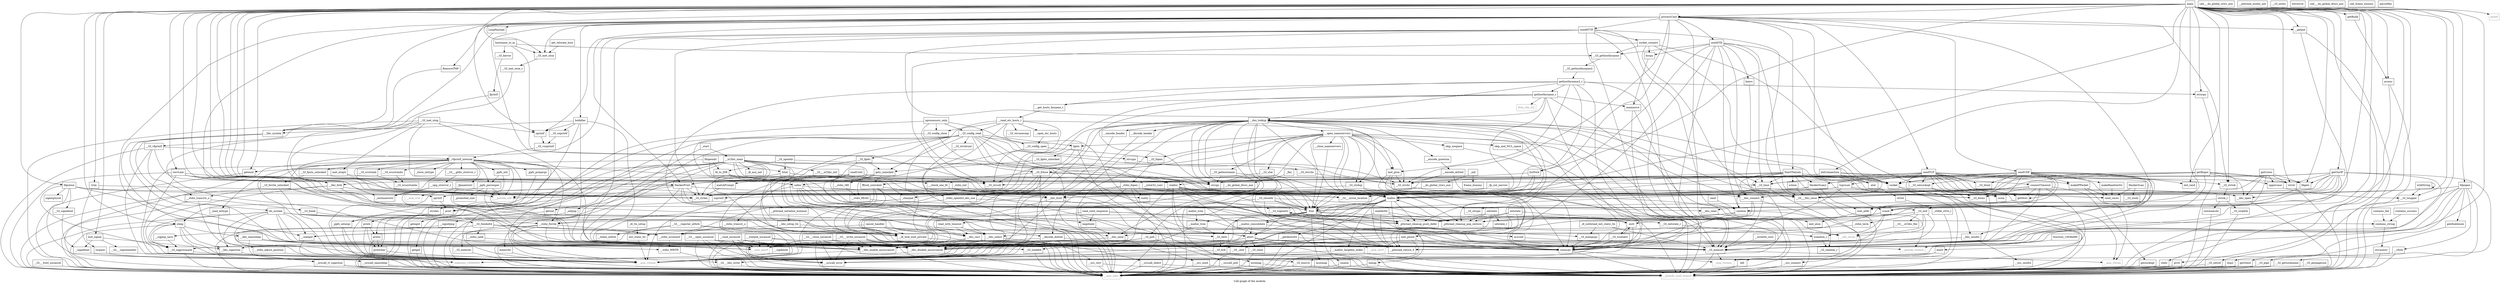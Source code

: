 digraph "Call graph of the module." {
  label="Call graph of the module.";
  node [shape=record];

  Node_matchPrompt [label="{matchPrompt}"];
  Node___GI_vsnprintf [label="{__GI_vsnprintf}"];
  Node_contains_success [label="{contains_success}"];
  Node_sendUDP [label="{sendUDP}"];
  Node___libc_select [label="{__libc_select}"];
  Node__stdio_term [label="{_stdio_term}"];
  Node___GI_setsid [label="{__GI_setsid}"];
  Node__charpad [label="{_charpad}"];
  Node_readUntil [label="{readUntil}"];
  Node_contains_fail [label="{contains_fail}"];
  Node_sprintf [label="{sprintf}"];
  Node_HackerScan2 [label="{HackerScan2}"];
  Node___stdio_wcommit [label="{__stdio_wcommit}"];
  Node_contains_string [label="{contains_string}"];
  Node_StartTheLelz [label="{StartTheLelz}"];
  Node___libc_fcntl [label="{__libc_fcntl}"];
  Node_sendTCP [label="{sendTCP}"];
  Node___GI_sigprocmask [label="{__GI_sigprocmask}"];
  Node___GI__exit [label="{__GI__exit}"];
  Node_HackerScan [label="{HackerScan}"];
  Node_csum [label="{csum}"];
  Node___GI_snprintf [label="{__GI_snprintf}"];
  Node_access [label="{access}"];
  Node_LoopPayload [label="{LoopPayload}"];
  Node_chdir [label="{chdir}"];
  Node_botkiller [label="{botkiller}"];
  Node_dup2 [label="{dup2}"];
  Node_RemoveTMP [label="{RemoveTMP}"];
  Node_processCmd [label="{processCmd}"];
  Node___GI_time [label="{__GI_time}"];
  Node_initConnection [label="{initConnection}"];
  Node_isspace [label="{isspace}"];
  Node__stdio_init [label="{_stdio_init}"];
  Node_getOurIP [label="{getOurIP}"];
  Node_tcpcsum [label="{tcpcsum}"];
  Node_makeIPPacket [label="{makeIPPacket}"];
  Node_getBuild [label="{getBuild}"];
  Node_getdtablesize [label="{getdtablesize}"];
  Node_geteuid [label="{geteuid}"];
  Node___GI_toupper [label="{__GI_toupper}"];
  Node___GI___errno_location [label="{__GI___errno_location}"];
  Node_main [label="{main}"];
  Node_getrlimit [label="{getrlimit}"];
  Node_sclose [label="{sclose}"];
  Node_socket_connect [label="{socket_connect}"];
  Node_kill [label="{kill}"];
  Node_printf [color="gray50", fontcolor="gray50", label="{printf}"];
  Node_ioctl [label="{ioctl}"];
  Node_get_telstate_host [label="{get_telstate_host}"];
  Node_read_until_response [label="{read_until_response}"];
  Node_read_with_timeout [label="{read_with_timeout}"];
  Node___GI_pipe [label="{__GI_pipe}"];
  Node_prctl [label="{prctl}"];
  Node_sendHTTP [label="{sendHTTP}"];
  Node___syscall_select [label="{__syscall_select}"];
  Node_sendSTD [label="{sendSTD}"];
  Node___GI_inet_ntop [label="{__GI_inet_ntop}"];
  Node___decode_dotted [label="{__decode_dotted}"];
  Node___dns_lookup [label="{__dns_lookup}"];
  Node_skip_nospace [label="{skip_nospace}"];
  Node_skip_and_NUL_space [label="{skip_and_NUL_space}"];
  Node___open_nameservers [label="{__open_nameservers}"];
  Node___close_nameservers [label="{__close_nameservers}"];
  Node___get_hosts_byname_r [label="{__get_hosts_byname_r}"];
  Node_gethostbyname_r [label="{gethostbyname_r}"];
  Node___sigjmp_save [label="{__sigjmp_save}"];
  Node___GI_gethostname [label="{__GI_gethostname}"];
  Node___syscall_poll [label="{__syscall_poll}"];
  Node___GI_poll [label="{__GI_poll}"];
  Node___GI_stat [label="{__GI_stat}"];
  Node_uname [label="{uname}"];
  Node___GI_lseek64 [label="{__GI_lseek64}"];
  Node___GI_strdup [label="{__GI_strdup}"];
  Node___encode_header [label="{__encode_header}"];
  Node___decode_header [label="{__decode_header}"];
  Node___encode_question [label="{__encode_question}"];
  Node___open_etc_hosts [label="{__open_etc_hosts}"];
  Node___read_etc_hosts_r [label="{__read_etc_hosts_r}"];
  Node___GI_strcasecmp [label="{__GI_strcasecmp}"];
  Node___encode_dotted [label="{__encode_dotted}"];
  Node___do_global_ctors_aux [label="{__do_global_ctors_aux}"];
  Node_call___do_global_ctors_aux [label="{call___do_global_ctors_aux}"];
  Node__fini [label="{_fini}"];
  Node_function_10046d80 [label="{function_10046d80}"];
  Node___asm_rlwinm [color="gray50", fontcolor="gray50", label="{__asm_rlwinm}"];
  Node___asm_rlwinm_ [color="gray50", fontcolor="gray50", label="{__asm_rlwinm_}"];
  Node___asm_rlwimi [color="gray50", fontcolor="gray50", label="{__asm_rlwimi}"];
  Node_llvm_ctlz_i32 [color="gray50", fontcolor="gray50", label="{llvm_ctlz_i32}"];
  Node___asm_mfcr [color="gray50", fontcolor="gray50", label="{__asm_mfcr}"];
  Node___asm_mtcrf [color="gray50", fontcolor="gray50", label="{__asm_mtcrf}"];
  Node___asm_cror [color="gray50", fontcolor="gray50", label="{__asm_cror}"];
  Node___asm_mcrf [color="gray50", fontcolor="gray50", label="{__asm_mcrf}"];
  Node_unknown_10000000 [color="gray50", fontcolor="gray50", label="{unknown_10000000}"];
  Node___libc_errno [color="gray50", fontcolor="gray50", label="{__libc_errno}"];
  Node_nprocessors_onln [label="{nprocessors_onln}"];
  Node_sysconf [label="{sysconf}"];
  Node___vfork [label="{__vfork}"];
  Node___libc_fork [label="{__libc_fork}"];
  Node___linkin_atfork [label="{__linkin_atfork}"];
  Node___GI___register_atfork [label="{__GI___register_atfork}"];
  Node___getpid [label="{__getpid}"];
  Node___GI_raise [label="{__GI_raise}"];
  Node_sleep [label="{sleep}"];
  Node___lll_lock_wait_private [label="{__lll_lock_wait_private}"];
  Node___GI___libc_close [label="{__GI___libc_close}"];
  Node___GI___close_nocancel [label="{__GI___close_nocancel}"];
  Node___libc_open [label="{__libc_open}"];
  Node___GI___open_nocancel [label="{__GI___open_nocancel}"];
  Node___GI___libc_write [label="{__GI___libc_write}"];
  Node___GI___write_nocancel [label="{__GI___write_nocancel}"];
  Node___libc_read [label="{__libc_read}"];
  Node___read_nocancel [label="{__read_nocancel}"];
  Node___waitpid [label="{__waitpid}"];
  Node___waitpid_nocancel [label="{__waitpid_nocancel}"];
  Node___libc_disable_asynccancel [label="{__libc_disable_asynccancel}"];
  Node___libc_enable_asynccancel [label="{__libc_enable_asynccancel}"];
  Node___pthread_return_0 [label="{__pthread_return_0}"];
  Node___pthread_mutex_init [label="{__pthread_mutex_init}"];
  Node__pthread_cleanup_push_defer [label="{_pthread_cleanup_push_defer}"];
  Node__pthread_cleanup_pop_restore [label="{_pthread_cleanup_pop_restore}"];
  Node___GI___uClibc_fini [label="{__GI___uClibc_fini}"];
  Node___check_one_fd [label="{__check_one_fd}"];
  Node___GI___uClibc_init [label="{__GI___uClibc_init}"];
  Node___uClibc_main [label="{__uClibc_main}"];
  Node_cancel_handler [label="{cancel_handler}"];
  Node_do_system [label="{do_system}"];
  Node___libc_system [label="{__libc_system}"];
  Node___syscall_error [label="{__syscall_error}"];
  Node__setjmp [label="{_setjmp}"];
  Node___GI_execve [label="{__GI_execve}"];
  Node_getegid [label="{getegid}"];
  Node_getgid [label="{getgid}"];
  Node___GI_getpagesize [label="{__GI_getpagesize}"];
  Node_getuid [label="{getuid}"];
  Node_mmap [label="{mmap}"];
  Node_munmap [label="{munmap}"];
  Node___syscall_nanosleep [label="{__syscall_nanosleep}"];
  Node___libc_nanosleep [label="{__libc_nanosleep}"];
  Node___GI_sbrk [label="{__GI_sbrk}"];
  Node___GI_closedir [label="{__GI_closedir}"];
  Node_fd_to_DIR [label="{fd_to_DIR}"];
  Node___GI_opendir [label="{__GI_opendir}"];
  Node_fdopendir [label="{fdopendir}"];
  Node_readdir64 [label="{readdir64}"];
  Node___GI_config_read [label="{__GI_config_read}"];
  Node___GI_config_close [label="{__GI_config_close}"];
  Node___GI_config_open [label="{__GI_config_open}"];
  Node___GI_wcrtomb [label="{__GI_wcrtomb}"];
  Node___GI_wcsrtombs [label="{__GI_wcsrtombs}"];
  Node___GI_wcsnrtombs [label="{__GI_wcsnrtombs}"];
  Node___GI_fclose [label="{__GI_fclose}"];
  Node___GI_fopen [label="{__GI_fopen}"];
  Node_fprintf [label="{fprintf}"];
  Node___stdio_WRITE [label="{__stdio_WRITE}"];
  Node__stdio_fopen [label="{_stdio_fopen}"];
  Node___stdio_fwrite [label="{__stdio_fwrite}"];
  Node___stdio_trans2w_o [label="{__stdio_trans2w_o}"];
  Node__load_inttype [label="{_load_inttype}"];
  Node__store_inttype [label="{_store_inttype}"];
  Node__uintmaxtostr [label="{_uintmaxtostr}"];
  Node__fpmaxtostr [label="{_fpmaxtostr}"];
  Node___GI_fgetc [label="{__GI_fgetc}"];
  Node_fgets [label="{fgets}"];
  Node__stdio_openlist_dec_use [label="{_stdio_openlist_dec_use}"];
  Node_fflush_unlocked [label="{fflush_unlocked}"];
  Node_getc_unlocked [label="{getc_unlocked}"];
  Node___GI_fgets_unlocked [label="{__GI_fgets_unlocked}"];
  Node_memmove [label="{memmove}"];
  Node___GI_memchr [label="{__GI_memchr}"];
  Node___GI_mempcpy [label="{__GI_mempcpy}"];
  Node_memrchr [label="{memrchr}"];
  Node___GI_strchrnul [label="{__GI_strchrnul}"];
  Node_strcspn [label="{strcspn}"];
  Node___GI_strrchr [label="{__GI_strrchr}"];
  Node___GI_strspn [label="{__GI_strspn}"];
  Node_strtok_r [label="{strtok_r}"];
  Node___GI_strpbrk [label="{__GI_strpbrk}"];
  Node_inet_aton [label="{inet_aton}"];
  Node_gethostbyname2_r [label="{gethostbyname2_r}"];
  Node___libc_sigaction [label="{__libc_sigaction}"];
  Node_calloc [label="{calloc}"];
  Node_realloc [label="{realloc}"];
  Node___pthread_initialize_minimal [label="{__pthread_initialize_minimal}"];
  Node__dl_aux_init [label="{_dl_aux_init}"];
  Node__dl_nothread_init_static_tls [label="{_dl_nothread_init_static_tls}"];
  Node___sigsetjmp [label="{__sigsetjmp}"];
  Node___GI_brk [label="{__GI_brk}"];
  Node___syscall_rt_sigaction [label="{__syscall_rt_sigaction}"];
  Node_fstat [label="{fstat}"];
  Node_mremap [label="{mremap}"];
  Node___xstat64_conv [label="{__xstat64_conv}"];
  Node___xstat32_conv [label="{__xstat32_conv}"];
  Node___getdents64 [label="{__getdents64}"];
  Node___GI_fseek [label="{__GI_fseek}"];
  Node___GI_fseeko64 [label="{__GI_fseeko64}"];
  Node___stdio_READ [label="{__stdio_READ}"];
  Node___stdio_adjust_position [label="{__stdio_adjust_position}"];
  Node___stdio_rfill [label="{__stdio_rfill}"];
  Node___stdio_trans2r_o [label="{__stdio_trans2r_o}"];
  Node___stdio_seek [label="{__stdio_seek}"];
  Node_rawmemchr [label="{rawmemchr}"];
  Node_inet_pton4 [label="{inet_pton4}"];
  Node_inet_pton [label="{inet_pton}"];
  Node_inet_ntop4 [label="{inet_ntop4}"];
  Node___GI_gethostbyname2 [label="{__GI_gethostbyname2}"];
  Node___sys_connect [label="{__sys_connect}"];
  Node__fp_out_narrow [label="{_fp_out_narrow}"];
  Node__vfprintf_internal [label="{_vfprintf_internal}"];
  Node__ppfs_init [label="{_ppfs_init}"];
  Node__ppfs_prepargs [label="{_ppfs_prepargs}"];
  Node__ppfs_setargs [label="{_ppfs_setargs}"];
  Node__promoted_size [label="{_promoted_size}"];
  Node__ppfs_parsespec [label="{_ppfs_parsespec}"];
  Node___GI_fputs_unlocked [label="{__GI_fputs_unlocked}"];
  Node___GI_fwrite_unlocked [label="{__GI_fwrite_unlocked}"];
  Node_memcpy [label="{memcpy}"];
  Node___GI_memset [label="{__GI_memset}"];
  Node___GI_strchr [label="{__GI_strchr}"];
  Node___GI_strcoll [label="{__GI_strcoll}"];
  Node_strcpy [label="{strcpy}"];
  Node___GI_strlen [label="{__GI_strlen}"];
  Node_strncpy [label="{strncpy}"];
  Node_strnlen [label="{strnlen}"];
  Node_strstr [label="{strstr}"];
  Node___GI___glibc_strerror_r [label="{__GI___glibc_strerror_r}"];
  Node___xpg_strerror_r [label="{__xpg_strerror_r}"];
  Node_bcopy [label="{bcopy}"];
  Node_bzero [label="{bzero}"];
  Node_strcasestr [label="{strcasestr}"];
  Node___GI_strtok [label="{__GI_strtok}"];
  Node_isatty [label="{isatty}"];
  Node___GI_tcgetattr [label="{__GI_tcgetattr}"];
  Node___GI_tcsetattr [label="{__GI_tcsetattr}"];
  Node___GI_ntohl [label="{__GI_ntohl}"];
  Node___GI_ntohs [label="{__GI_ntohs}"];
  Node___GI_htonl [label="{__GI_htonl}"];
  Node___GI_htons [label="{__GI_htons}"];
  Node_hstrerror [label="{hstrerror}"];
  Node___GI_herror [label="{__GI_herror}"];
  Node___GI_inet_ntoa_r [label="{__GI_inet_ntoa_r}"];
  Node___GI_inet_ntoa [label="{__GI_inet_ntoa}"];
  Node_inet_addr [label="{inet_addr}"];
  Node___GI_gethostbyname [label="{__GI_gethostbyname}"];
  Node__dl_tls_setup [label="{_dl_tls_setup}"];
  Node___libc_setup_tls [label="{__libc_setup_tls}"];
  Node___libc_connect [label="{__libc_connect}"];
  Node___GI_getsockname [label="{__GI_getsockname}"];
  Node_getsockopt [label="{getsockopt}"];
  Node___sys_recv [label="{__sys_recv}"];
  Node___libc_recv [label="{__libc_recv}"];
  Node___sys_send [label="{__sys_send}"];
  Node___libc_send [label="{__libc_send}"];
  Node___sys_sendto [label="{__sys_sendto}"];
  Node_init_static_tls [label="{init_static_tls}"];
  Node___libc_sendto [label="{__libc_sendto}"];
  Node___GI_setsockopt [label="{__GI_setsockopt}"];
  Node_socket [label="{socket}"];
  Node___GI_sigaddset [label="{__GI_sigaddset}"];
  Node_sigemptyset [label="{sigemptyset}"];
  Node_bsd_signal [label="{bsd_signal}"];
  Node___GI___sigismember [label="{__GI___sigismember}"];
  Node___sigaddset [label="{__sigaddset}"];
  Node___sigdelset [label="{__sigdelset}"];
  Node___malloc_largebin_index [label="{__malloc_largebin_index}"];
  Node_malloc [label="{malloc}"];
  Node___malloc_trim [label="{__malloc_trim}"];
  Node___malloc_consolidate [label="{__malloc_consolidate}"];
  Node_free [label="{free}"];
  Node_malloc_trim [label="{malloc_trim}"];
  Node_abort [label="{abort}"];
  Node_rand [label="{rand}"];
  Node_random [label="{random}"];
  Node_setstate [label="{setstate}"];
  Node_initstate [label="{initstate}"];
  Node_srand [label="{srand}"];
  Node___GI_random_r [label="{__GI_random_r}"];
  Node_srandom_r [label="{srandom_r}"];
  Node___GI_initstate_r [label="{__GI_initstate_r}"];
  Node_setstate_r [label="{setstate_r}"];
  Node_atol [label="{atol}"];
  Node_strtol [label="{strtol}"];
  Node__stdlib_strto_l [label="{_stdlib_strto_l}"];
  Node___GI_exit [label="{__GI_exit}"];
  Node_execl [label="{execl}"];
  Node___GI___fcntl_nocancel [label="{__GI___fcntl_nocancel}"];
  Node___GI_vfprintf [label="{__GI_vfprintf}"];
  Node___pseudo_call [color="gray50", fontcolor="gray50", label="{__pseudo_call}"];
  Node___pseudo_branch [color="gray50", fontcolor="gray50", label="{__pseudo_branch}"];
  Node___pseudo_cond_branch [color="gray50", fontcolor="gray50", label="{__pseudo_cond_branch}"];
  Node__init [label="{_init}"];
  Node___do_global_dtors_aux [label="{__do_global_dtors_aux}"];
  Node_call___do_global_dtors_aux [label="{call___do_global_dtors_aux}"];
  Node_frame_dummy [label="{frame_dummy}"];
  Node_call_frame_dummy [label="{call_frame_dummy}"];
  Node__start [label="{_start}"];
  Node_init_rand [label="{init_rand}"];
  Node_rand_cmwc [label="{rand_cmwc}"];
  Node_trim [label="{trim}"];
  Node_printchar [label="{printchar}"];
  Node_prints [label="{prints}"];
  Node_negotiate [label="{negotiate}"];
  Node_printi [label="{printi}"];
  Node_print [label="{print}"];
  Node_zprintf [label="{zprintf}"];
  Node_szprintf [label="{szprintf}"];
  Node_HackerPrint [label="{HackerPrint}"];
  Node_fdpopen [label="{fdpopen}"];
  Node_fdpclose [label="{fdpclose}"];
  Node_fdgets [label="{fdgets}"];
  Node_parseHex [label="{parseHex}"];
  Node_wildString [label="{wildString}"];
  Node_getHost [label="{getHost}"];
  Node_uppercase [label="{uppercase}"];
  Node_getBogos [label="{getBogos}"];
  Node_getCores [label="{getCores}"];
  Node_makeRandomStr [label="{makeRandomStr}"];
  Node_recvLine [label="{recvLine}"];
  Node_hostname_to_ip [label="{hostname_to_ip}"];
  Node_connectTimeout [label="{connectTimeout}"];
  Node_listFork [label="{listFork}"];
  Node_matchPrompt -> Node___GI_strlen;
  Node___GI_vsnprintf -> Node__vfprintf_internal;
  Node_contains_success -> Node_contains_string;
  Node_sendUDP -> Node_HackerScan2;
  Node_sendUDP -> Node_csum;
  Node_sendUDP -> Node___GI_time;
  Node_sendUDP -> Node_makeIPPacket;
  Node_sendUDP -> Node___GI_memset;
  Node_sendUDP -> Node___GI_htonl;
  Node_sendUDP -> Node___GI_htons;
  Node_sendUDP -> Node___libc_sendto;
  Node_sendUDP -> Node___GI_setsockopt;
  Node_sendUDP -> Node_socket;
  Node_sendUDP -> Node_malloc;
  Node_sendUDP -> Node_random;
  Node_sendUDP -> Node_srand;
  Node_sendUDP -> Node_init_rand;
  Node_sendUDP -> Node_rand_cmwc;
  Node_sendUDP -> Node_HackerPrint;
  Node_sendUDP -> Node_getHost;
  Node_sendUDP -> Node_makeRandomStr;
  Node___libc_select -> Node___syscall_select;
  Node___libc_select -> Node___libc_disable_asynccancel;
  Node___libc_select -> Node___libc_enable_asynccancel;
  Node__stdio_term -> Node___stdio_wcommit;
  Node___GI_setsid -> Node___asm_mfcr;
  Node___GI_setsid -> Node___pseudo_cond_branch;
  Node__charpad -> Node___stdio_fwrite;
  Node_readUntil -> Node_matchPrompt;
  Node_readUntil -> Node___libc_select;
  Node_readUntil -> Node_strstr;
  Node_readUntil -> Node___libc_recv;
  Node_readUntil -> Node_negotiate;
  Node_contains_fail -> Node_contains_string;
  Node_sprintf -> Node___GI_vsnprintf;
  Node_HackerScan2 -> Node_inet_addr;
  Node_HackerScan2 -> Node_random;
  Node_HackerScan2 -> Node_szprintf;
  Node___stdio_wcommit -> Node___stdio_WRITE;
  Node_contains_string -> Node_strcasestr;
  Node_StartTheLelz -> Node_HackerScan2;
  Node_StartTheLelz -> Node___libc_fcntl;
  Node_StartTheLelz -> Node___GI_time;
  Node_StartTheLelz -> Node___GI___errno_location;
  Node_StartTheLelz -> Node_sclose;
  Node_StartTheLelz -> Node___GI_memset;
  Node_StartTheLelz -> Node___GI_htons;
  Node_StartTheLelz -> Node___libc_connect;
  Node_StartTheLelz -> Node_socket;
  Node_StartTheLelz -> Node_malloc;
  Node_StartTheLelz -> Node_srand;
  Node_StartTheLelz -> Node___pseudo_branch;
  Node_StartTheLelz -> Node_rand_cmwc;
  Node___libc_fcntl -> Node___asm_mfcr;
  Node___libc_fcntl -> Node___libc_disable_asynccancel;
  Node___libc_fcntl -> Node___libc_enable_asynccancel;
  Node_sendTCP -> Node_HackerScan2;
  Node_sendTCP -> Node_csum;
  Node_sendTCP -> Node___GI_time;
  Node_sendTCP -> Node_tcpcsum;
  Node_sendTCP -> Node_makeIPPacket;
  Node_sendTCP -> Node___asm_rlwimi;
  Node_sendTCP -> Node___GI_memset;
  Node_sendTCP -> Node___GI_strcoll;
  Node_sendTCP -> Node___GI_strtok;
  Node_sendTCP -> Node___GI_htonl;
  Node_sendTCP -> Node___GI_htons;
  Node_sendTCP -> Node___libc_sendto;
  Node_sendTCP -> Node___GI_setsockopt;
  Node_sendTCP -> Node_socket;
  Node_sendTCP -> Node_rand_cmwc;
  Node_sendTCP -> Node_HackerPrint;
  Node_sendTCP -> Node_getHost;
  Node___GI_sigprocmask -> Node___asm_rlwinm;
  Node___GI_sigprocmask -> Node___asm_mfcr;
  Node___GI__exit -> Node___asm_mfcr;
  Node_HackerScan -> Node___GI_ntohl;
  Node_HackerScan -> Node_rand_cmwc;
  Node___GI_snprintf -> Node___GI_vsnprintf;
  Node_access -> Node___asm_mfcr;
  Node_access -> Node___pseudo_cond_branch;
  Node_LoopPayload -> Node___libc_system;
  Node_chdir -> Node___asm_mfcr;
  Node_chdir -> Node___pseudo_cond_branch;
  Node_botkiller -> Node_sprintf;
  Node_botkiller -> Node___GI_snprintf;
  Node_botkiller -> Node_sleep;
  Node_botkiller -> Node___libc_system;
  Node_botkiller -> Node_memcpy;
  Node_botkiller -> Node___GI_memset;
  Node_dup2 -> Node___asm_mfcr;
  Node_dup2 -> Node___pseudo_cond_branch;
  Node_RemoveTMP -> Node___libc_system;
  Node_processCmd -> Node_sendUDP;
  Node_processCmd -> Node_StartTheLelz;
  Node_processCmd -> Node_sendTCP;
  Node_processCmd -> Node___GI__exit;
  Node_processCmd -> Node_LoopPayload;
  Node_processCmd -> Node_botkiller;
  Node_processCmd -> Node_RemoveTMP;
  Node_processCmd -> Node_kill;
  Node_processCmd -> Node_sendHTTP;
  Node_processCmd -> Node_sendSTD;
  Node_processCmd -> Node___libc_fork;
  Node_processCmd -> Node___getpid;
  Node_processCmd -> Node___libc_system;
  Node_processCmd -> Node___GI_strchr;
  Node_processCmd -> Node___GI_strcoll;
  Node_processCmd -> Node___GI_strtok;
  Node_processCmd -> Node___GI_inet_ntoa;
  Node_processCmd -> Node_atol;
  Node_processCmd -> Node___GI_exit;
  Node_processCmd -> Node_HackerPrint;
  Node_processCmd -> Node_listFork;
  Node___GI_time -> Node___asm_mfcr;
  Node_initConnection -> Node___GI___libc_close;
  Node_initConnection -> Node___GI_memset;
  Node_initConnection -> Node___GI_strchr;
  Node_initConnection -> Node_strcpy;
  Node_initConnection -> Node_socket;
  Node_initConnection -> Node_atol;
  Node_initConnection -> Node_connectTimeout;
  Node_isspace -> Node___asm_rlwinm;
  Node__stdio_init -> Node_isatty;
  Node_getOurIP -> Node_ioctl;
  Node_getOurIP -> Node___GI___libc_close;
  Node_getOurIP -> Node___libc_open;
  Node_getOurIP -> Node___GI_memset;
  Node_getOurIP -> Node_strcpy;
  Node_getOurIP -> Node_strstr;
  Node_getOurIP -> Node___GI_htons;
  Node_getOurIP -> Node_inet_addr;
  Node_getOurIP -> Node___libc_connect;
  Node_getOurIP -> Node___GI_getsockname;
  Node_getOurIP -> Node_socket;
  Node_getOurIP -> Node_fdgets;
  Node_tcpcsum -> Node_csum;
  Node_tcpcsum -> Node_memcpy;
  Node_tcpcsum -> Node___GI_htons;
  Node_tcpcsum -> Node_malloc;
  Node_tcpcsum -> Node_free;
  Node_makeIPPacket -> Node___asm_rlwimi;
  Node_makeIPPacket -> Node_rand_cmwc;
  Node_getBuild -> Node_access;
  Node_getdtablesize -> Node_getrlimit;
  Node_geteuid -> Node___asm_mfcr;
  Node___GI_toupper -> Node___pseudo_cond_branch;
  Node_main -> Node___GI_setsid;
  Node_main -> Node_sprintf;
  Node_main -> Node_access;
  Node_main -> Node_chdir;
  Node_main -> Node_processCmd;
  Node_main -> Node___GI_time;
  Node_main -> Node_initConnection;
  Node_main -> Node_getOurIP;
  Node_main -> Node_getBuild;
  Node_main -> Node_geteuid;
  Node_main -> Node___GI_toupper;
  Node_main -> Node_printf;
  Node_main -> Node_prctl;
  Node_main -> Node___libc_fork;
  Node_main -> Node___getpid;
  Node_main -> Node_sleep;
  Node_main -> Node___waitpid;
  Node_main -> Node___GI_memset;
  Node_main -> Node___GI_strcoll;
  Node_main -> Node_strcpy;
  Node_main -> Node___GI_strlen;
  Node_main -> Node_strncpy;
  Node_main -> Node_strstr;
  Node_main -> Node___GI_strtok;
  Node_main -> Node___GI_inet_ntoa;
  Node_main -> Node_bsd_signal;
  Node_main -> Node_malloc;
  Node_main -> Node_free;
  Node_main -> Node_srand;
  Node_main -> Node___GI_exit;
  Node_main -> Node_init_rand;
  Node_main -> Node_trim;
  Node_main -> Node_szprintf;
  Node_main -> Node_HackerPrint;
  Node_main -> Node_fdpopen;
  Node_main -> Node_fdpclose;
  Node_main -> Node_fdgets;
  Node_main -> Node_recvLine;
  Node_main -> Node_listFork;
  Node_getrlimit -> Node___asm_mfcr;
  Node_getrlimit -> Node___pseudo_cond_branch;
  Node_sclose -> Node___GI___libc_close;
  Node_socket_connect -> Node_bcopy;
  Node_socket_connect -> Node___GI_htons;
  Node_socket_connect -> Node___GI_gethostbyname;
  Node_socket_connect -> Node___libc_connect;
  Node_socket_connect -> Node___GI_setsockopt;
  Node_socket_connect -> Node_socket;
  Node_kill -> Node___asm_mfcr;
  Node_kill -> Node___pseudo_cond_branch;
  Node_ioctl -> Node___asm_mfcr;
  Node_ioctl -> Node___GI_tcgetattr;
  Node_ioctl -> Node___GI_tcsetattr;
  Node_get_telstate_host -> Node___GI_inet_ntoa;
  Node_read_until_response -> Node_contains_string;
  Node_read_until_response -> Node_read_with_timeout;
  Node_read_until_response -> Node___GI_memset;
  Node_read_until_response -> Node_negotiate;
  Node_read_with_timeout -> Node___libc_select;
  Node_read_with_timeout -> Node___libc_recv;
  Node___GI_pipe -> Node___asm_mfcr;
  Node___GI_pipe -> Node___pseudo_cond_branch;
  Node_prctl -> Node___asm_mfcr;
  Node_prctl -> Node___pseudo_cond_branch;
  Node_sendHTTP -> Node_sprintf;
  Node_sendHTTP -> Node___GI__exit;
  Node_sendHTTP -> Node___GI_time;
  Node_sendHTTP -> Node_socket_connect;
  Node_sendHTTP -> Node___libc_fork;
  Node_sendHTTP -> Node___GI___libc_close;
  Node_sendHTTP -> Node___GI___libc_write;
  Node_sendHTTP -> Node_memcpy;
  Node_sendHTTP -> Node___GI_strlen;
  Node_sendHTTP -> Node_random;
  Node___syscall_select -> Node___asm_mfcr;
  Node___syscall_select -> Node___pseudo_cond_branch;
  Node_sendSTD -> Node___GI__exit;
  Node_sendSTD -> Node___GI_time;
  Node_sendSTD -> Node___GI___libc_close;
  Node_sendSTD -> Node_memcpy;
  Node_sendSTD -> Node_bcopy;
  Node_sendSTD -> Node_bzero;
  Node_sendSTD -> Node___GI_gethostbyname;
  Node_sendSTD -> Node___libc_connect;
  Node_sendSTD -> Node___libc_send;
  Node_sendSTD -> Node_socket;
  Node_sendSTD -> Node_random;
  Node___GI_inet_ntop -> Node_sprintf;
  Node___GI_inet_ntop -> Node___asm_mfcr;
  Node___GI_inet_ntop -> Node___asm_mtcrf;
  Node___GI_inet_ntop -> Node_inet_ntop4;
  Node___GI_inet_ntop -> Node___GI_memset;
  Node___GI_inet_ntop -> Node_strcpy;
  Node___GI_inet_ntop -> Node___GI_strlen;
  Node___decode_dotted -> Node___asm_rlwinm;
  Node___decode_dotted -> Node___asm_mfcr;
  Node___decode_dotted -> Node___asm_mtcrf;
  Node___decode_dotted -> Node_memcpy;
  Node___dns_lookup -> Node___decode_dotted;
  Node___dns_lookup -> Node___open_nameservers;
  Node___dns_lookup -> Node___GI_poll;
  Node___dns_lookup -> Node___GI_strdup;
  Node___dns_lookup -> Node___encode_header;
  Node___dns_lookup -> Node___decode_header;
  Node___dns_lookup -> Node___encode_question;
  Node___dns_lookup -> Node___asm_rlwinm;
  Node___dns_lookup -> Node___asm_mfcr;
  Node___dns_lookup -> Node___asm_mtcrf;
  Node___dns_lookup -> Node___GI___libc_close;
  Node___dns_lookup -> Node___pthread_return_0;
  Node___dns_lookup -> Node__pthread_cleanup_push_defer;
  Node___dns_lookup -> Node__pthread_cleanup_pop_restore;
  Node___dns_lookup -> Node_memcpy;
  Node___dns_lookup -> Node___GI_memset;
  Node___dns_lookup -> Node_strcpy;
  Node___dns_lookup -> Node___GI_strlen;
  Node___dns_lookup -> Node___libc_connect;
  Node___dns_lookup -> Node___libc_recv;
  Node___dns_lookup -> Node___libc_send;
  Node___dns_lookup -> Node_socket;
  Node___dns_lookup -> Node_malloc;
  Node___dns_lookup -> Node_free;
  Node_skip_nospace -> Node___pseudo_cond_branch;
  Node_skip_and_NUL_space -> Node___pseudo_cond_branch;
  Node___open_nameservers -> Node_skip_nospace;
  Node___open_nameservers -> Node_skip_and_NUL_space;
  Node___open_nameservers -> Node___close_nameservers;
  Node___open_nameservers -> Node___GI_gethostname;
  Node___open_nameservers -> Node___GI_stat;
  Node___open_nameservers -> Node___GI_strdup;
  Node___open_nameservers -> Node___libc_errno;
  Node___open_nameservers -> Node___GI_fclose;
  Node___open_nameservers -> Node___GI_fopen;
  Node___open_nameservers -> Node_fgets;
  Node___open_nameservers -> Node_realloc;
  Node___open_nameservers -> Node_inet_pton;
  Node___open_nameservers -> Node_memcpy;
  Node___open_nameservers -> Node___GI_memset;
  Node___open_nameservers -> Node___GI_strchr;
  Node___open_nameservers -> Node___GI_strcoll;
  Node___open_nameservers -> Node_malloc;
  Node___open_nameservers -> Node_free;
  Node___open_nameservers -> Node_atol;
  Node___close_nameservers -> Node_free;
  Node___get_hosts_byname_r -> Node___read_etc_hosts_r;
  Node_gethostbyname_r -> Node___dns_lookup;
  Node_gethostbyname_r -> Node___get_hosts_byname_r;
  Node_gethostbyname_r -> Node_llvm_ctlz_i32;
  Node_gethostbyname_r -> Node_memmove;
  Node_gethostbyname_r -> Node_inet_aton;
  Node_gethostbyname_r -> Node_memcpy;
  Node_gethostbyname_r -> Node_strcpy;
  Node_gethostbyname_r -> Node___GI_strlen;
  Node_gethostbyname_r -> Node_free;
  Node___sigjmp_save -> Node___GI_sigprocmask;
  Node___GI_gethostname -> Node_uname;
  Node___GI_gethostname -> Node_strcpy;
  Node___GI_gethostname -> Node___GI_strlen;
  Node___syscall_poll -> Node___asm_mfcr;
  Node___syscall_poll -> Node___pseudo_cond_branch;
  Node___GI_poll -> Node___syscall_poll;
  Node___GI_poll -> Node___libc_disable_asynccancel;
  Node___GI_poll -> Node___libc_enable_asynccancel;
  Node___GI_stat -> Node___asm_mfcr;
  Node___GI_stat -> Node___xstat32_conv;
  Node_uname -> Node___asm_mfcr;
  Node_uname -> Node___pseudo_cond_branch;
  Node___GI_lseek64 -> Node___asm_mfcr;
  Node___GI_strdup -> Node_memcpy;
  Node___GI_strdup -> Node___GI_strlen;
  Node___GI_strdup -> Node_malloc;
  Node___encode_header -> Node___asm_rlwinm;
  Node___decode_header -> Node___asm_rlwinm;
  Node___encode_question -> Node___encode_dotted;
  Node___open_etc_hosts -> Node___GI_config_open;
  Node___read_etc_hosts_r -> Node___open_etc_hosts;
  Node___read_etc_hosts_r -> Node___GI_strcasecmp;
  Node___read_etc_hosts_r -> Node___asm_mfcr;
  Node___read_etc_hosts_r -> Node___asm_mtcrf;
  Node___read_etc_hosts_r -> Node___asm_mcrf;
  Node___read_etc_hosts_r -> Node___GI_config_read;
  Node___read_etc_hosts_r -> Node___GI_config_close;
  Node___read_etc_hosts_r -> Node_inet_pton;
  Node___read_etc_hosts_r -> Node___GI_strcoll;
  Node___encode_dotted -> Node_memcpy;
  Node___encode_dotted -> Node___GI_strchr;
  Node___encode_dotted -> Node___GI_strlen;
  Node___do_global_ctors_aux -> Node___pseudo_call;
  Node__fini -> Node___do_global_dtors_aux;
  Node_function_10046d80 -> Node___pseudo_branch;
  Node_nprocessors_onln -> Node___asm_rlwinm;
  Node_nprocessors_onln -> Node___GI_config_read;
  Node_nprocessors_onln -> Node___GI_config_close;
  Node_nprocessors_onln -> Node___GI_config_open;
  Node_nprocessors_onln -> Node___GI_strcoll;
  Node_sysconf -> Node___pseudo_branch;
  Node___vfork -> Node___syscall_error;
  Node___vfork -> Node___pseudo_cond_branch;
  Node___libc_fork -> Node___asm_rlwinm;
  Node___libc_fork -> Node___asm_mfcr;
  Node___libc_fork -> Node___lll_lock_wait_private;
  Node___libc_fork -> Node___pseudo_call;
  Node___GI___register_atfork -> Node___asm_mfcr;
  Node___GI___register_atfork -> Node___asm_mtcrf;
  Node___GI___register_atfork -> Node___linkin_atfork;
  Node___GI___register_atfork -> Node___lll_lock_wait_private;
  Node___getpid -> Node___asm_mfcr;
  Node___getpid -> Node___pseudo_cond_branch;
  Node___GI_raise -> Node___asm_mfcr;
  Node_sleep -> Node___GI_sigprocmask;
  Node_sleep -> Node___asm_rlwinm;
  Node_sleep -> Node___asm_mfcr;
  Node_sleep -> Node_unknown_10000000;
  Node_sleep -> Node___libc_nanosleep;
  Node_sleep -> Node___libc_sigaction;
  Node___lll_lock_wait_private -> Node___asm_mfcr;
  Node___GI___libc_close -> Node___pseudo_cond_branch;
  Node___GI___close_nocancel -> Node___asm_mfcr;
  Node___GI___close_nocancel -> Node___asm_mtcrf;
  Node___GI___close_nocancel -> Node___libc_disable_asynccancel;
  Node___GI___close_nocancel -> Node___libc_enable_asynccancel;
  Node___GI___close_nocancel -> Node___syscall_error;
  Node___GI___close_nocancel -> Node___pseudo_cond_branch;
  Node___libc_open -> Node___pseudo_cond_branch;
  Node___GI___open_nocancel -> Node___asm_mfcr;
  Node___GI___open_nocancel -> Node___asm_mtcrf;
  Node___GI___open_nocancel -> Node___libc_disable_asynccancel;
  Node___GI___open_nocancel -> Node___libc_enable_asynccancel;
  Node___GI___open_nocancel -> Node___syscall_error;
  Node___GI___open_nocancel -> Node___pseudo_cond_branch;
  Node___GI___libc_write -> Node___pseudo_cond_branch;
  Node___GI___write_nocancel -> Node___asm_mfcr;
  Node___GI___write_nocancel -> Node___asm_mtcrf;
  Node___GI___write_nocancel -> Node___libc_disable_asynccancel;
  Node___GI___write_nocancel -> Node___libc_enable_asynccancel;
  Node___GI___write_nocancel -> Node___syscall_error;
  Node___GI___write_nocancel -> Node___pseudo_cond_branch;
  Node___libc_read -> Node___pseudo_cond_branch;
  Node___read_nocancel -> Node___asm_mfcr;
  Node___read_nocancel -> Node___asm_mtcrf;
  Node___read_nocancel -> Node___libc_disable_asynccancel;
  Node___read_nocancel -> Node___libc_enable_asynccancel;
  Node___read_nocancel -> Node___syscall_error;
  Node___read_nocancel -> Node___pseudo_cond_branch;
  Node___waitpid -> Node___pseudo_cond_branch;
  Node___waitpid_nocancel -> Node___asm_mfcr;
  Node___waitpid_nocancel -> Node___asm_mtcrf;
  Node___waitpid_nocancel -> Node___libc_disable_asynccancel;
  Node___waitpid_nocancel -> Node___libc_enable_asynccancel;
  Node___waitpid_nocancel -> Node___syscall_error;
  Node___waitpid_nocancel -> Node___pseudo_cond_branch;
  Node___libc_disable_asynccancel -> Node___asm_rlwinm;
  Node___libc_disable_asynccancel -> Node___asm_mfcr;
  Node___libc_enable_asynccancel -> Node_unknown_10000000;
  Node__pthread_cleanup_pop_restore -> Node___libc_errno;
  Node___GI___uClibc_fini -> Node___libc_errno;
  Node___check_one_fd -> Node___libc_fcntl;
  Node___check_one_fd -> Node___libc_open;
  Node___check_one_fd -> Node_abort;
  Node___GI___uClibc_init -> Node__stdio_init;
  Node___GI___uClibc_init -> Node___pthread_initialize_minimal;
  Node___uClibc_main -> Node_geteuid;
  Node___uClibc_main -> Node___GI___errno_location;
  Node___uClibc_main -> Node___asm_mfcr;
  Node___uClibc_main -> Node_unknown_10000000;
  Node___uClibc_main -> Node___check_one_fd;
  Node___uClibc_main -> Node___GI___uClibc_init;
  Node___uClibc_main -> Node__setjmp;
  Node___uClibc_main -> Node_getegid;
  Node___uClibc_main -> Node_getgid;
  Node___uClibc_main -> Node_getuid;
  Node___uClibc_main -> Node___GI_strrchr;
  Node___uClibc_main -> Node__dl_aux_init;
  Node___uClibc_main -> Node_memcpy;
  Node___uClibc_main -> Node___GI_memset;
  Node___uClibc_main -> Node___GI_exit;
  Node___uClibc_main -> Node___pseudo_call;
  Node_cancel_handler -> Node___asm_mfcr;
  Node_cancel_handler -> Node___lll_lock_wait_private;
  Node_cancel_handler -> Node___waitpid;
  Node_cancel_handler -> Node___libc_sigaction;
  Node_do_system -> Node___GI_sigprocmask;
  Node_do_system -> Node___GI__exit;
  Node_do_system -> Node___asm_mfcr;
  Node_do_system -> Node___lll_lock_wait_private;
  Node_do_system -> Node___waitpid;
  Node_do_system -> Node__pthread_cleanup_push_defer;
  Node_do_system -> Node__pthread_cleanup_pop_restore;
  Node_do_system -> Node___GI_execve;
  Node_do_system -> Node___libc_sigaction;
  Node_do_system -> Node___GI_memset;
  Node___libc_system -> Node___libc_disable_asynccancel;
  Node___libc_system -> Node___libc_enable_asynccancel;
  Node___libc_system -> Node_do_system;
  Node__setjmp -> Node___sigsetjmp;
  Node___GI_execve -> Node___asm_mfcr;
  Node___GI_execve -> Node___pseudo_cond_branch;
  Node_getegid -> Node___asm_mfcr;
  Node_getgid -> Node___asm_mfcr;
  Node___GI_getpagesize -> Node___pseudo_cond_branch;
  Node_getuid -> Node___asm_mfcr;
  Node_mmap -> Node___asm_mfcr;
  Node_mmap -> Node___pseudo_cond_branch;
  Node_munmap -> Node___asm_mfcr;
  Node_munmap -> Node___pseudo_cond_branch;
  Node___syscall_nanosleep -> Node___asm_mfcr;
  Node___syscall_nanosleep -> Node___pseudo_cond_branch;
  Node___libc_nanosleep -> Node___libc_disable_asynccancel;
  Node___libc_nanosleep -> Node___libc_enable_asynccancel;
  Node___libc_nanosleep -> Node___syscall_nanosleep;
  Node___GI_sbrk -> Node___GI_brk;
  Node___GI_closedir -> Node___asm_mfcr;
  Node___GI_closedir -> Node___pthread_return_0;
  Node___GI_closedir -> Node__pthread_cleanup_push_defer;
  Node___GI_closedir -> Node__pthread_cleanup_pop_restore;
  Node___GI_closedir -> Node_free;
  Node_fd_to_DIR -> Node_calloc;
  Node_fd_to_DIR -> Node_malloc;
  Node_fd_to_DIR -> Node_free;
  Node___GI_opendir -> Node___asm_mfcr;
  Node___GI_opendir -> Node_fd_to_DIR;
  Node___GI_opendir -> Node_fstat;
  Node_fdopendir -> Node___libc_fcntl;
  Node_fdopendir -> Node___asm_rlwinm;
  Node_fdopendir -> Node_fd_to_DIR;
  Node_fdopendir -> Node_fstat;
  Node_readdir64 -> Node___pthread_return_0;
  Node_readdir64 -> Node__pthread_cleanup_push_defer;
  Node_readdir64 -> Node__pthread_cleanup_pop_restore;
  Node_readdir64 -> Node___getdents64;
  Node___GI_config_read -> Node___asm_rlwinm;
  Node___GI_config_read -> Node___asm_mfcr;
  Node___GI_config_read -> Node___asm_mtcrf;
  Node___GI_config_read -> Node___GI_fgetc;
  Node___GI_config_read -> Node_fgets;
  Node___GI_config_read -> Node_getc_unlocked;
  Node___GI_config_read -> Node___GI_strchrnul;
  Node___GI_config_read -> Node_strcspn;
  Node___GI_config_read -> Node___GI_strspn;
  Node___GI_config_read -> Node_realloc;
  Node___GI_config_read -> Node___GI_memset;
  Node___GI_config_read -> Node___GI_strchr;
  Node___GI_config_read -> Node___GI_strlen;
  Node___GI_config_read -> Node_malloc;
  Node___GI_config_close -> Node___GI_fclose;
  Node___GI_config_close -> Node_free;
  Node___GI_config_open -> Node___GI_fopen;
  Node___GI_config_open -> Node_calloc;
  Node___GI_wcrtomb -> Node___GI_wcsnrtombs;
  Node___GI_wcsrtombs -> Node___GI_wcsnrtombs;
  Node___GI_fclose -> Node___asm_rlwinm;
  Node___GI_fclose -> Node___asm_mfcr;
  Node___GI_fclose -> Node___lll_lock_wait_private;
  Node___GI_fclose -> Node___GI___libc_close;
  Node___GI_fclose -> Node__stdio_openlist_dec_use;
  Node___GI_fclose -> Node_fflush_unlocked;
  Node___GI_fclose -> Node_free;
  Node___GI_fopen -> Node__stdio_fopen;
  Node_fprintf -> Node___GI_vfprintf;
  Node___stdio_WRITE -> Node___GI___libc_write;
  Node__stdio_fopen -> Node___libc_fcntl;
  Node__stdio_fopen -> Node___asm_rlwinm;
  Node__stdio_fopen -> Node___asm_mfcr;
  Node__stdio_fopen -> Node___lll_lock_wait_private;
  Node__stdio_fopen -> Node___libc_open;
  Node__stdio_fopen -> Node_isatty;
  Node__stdio_fopen -> Node_malloc;
  Node__stdio_fopen -> Node_free;
  Node___stdio_fwrite -> Node___stdio_wcommit;
  Node___stdio_fwrite -> Node___stdio_WRITE;
  Node___stdio_fwrite -> Node___GI_memchr;
  Node___stdio_fwrite -> Node_memrchr;
  Node___stdio_fwrite -> Node_memcpy;
  Node___stdio_trans2w_o -> Node___asm_rlwinm;
  Node___stdio_trans2w_o -> Node___asm_mfcr;
  Node___stdio_trans2w_o -> Node___GI_fseek;
  Node__load_inttype -> Node___asm_rlwinm;
  Node__fpmaxtostr -> Node___asm_cror;
  Node__fpmaxtostr -> Node___GI_memset;
  Node__fpmaxtostr -> Node___pseudo_call;
  Node___GI_fgetc -> Node___asm_mfcr;
  Node___GI_fgetc -> Node___lll_lock_wait_private;
  Node___GI_fgetc -> Node_getc_unlocked;
  Node_fgets -> Node___asm_mfcr;
  Node_fgets -> Node___lll_lock_wait_private;
  Node_fgets -> Node___GI_fgets_unlocked;
  Node__stdio_openlist_dec_use -> Node___asm_mfcr;
  Node__stdio_openlist_dec_use -> Node___lll_lock_wait_private;
  Node__stdio_openlist_dec_use -> Node_free;
  Node_fflush_unlocked -> Node___stdio_wcommit;
  Node_fflush_unlocked -> Node___asm_rlwinm;
  Node_fflush_unlocked -> Node___asm_mfcr;
  Node_fflush_unlocked -> Node___lll_lock_wait_private;
  Node_fflush_unlocked -> Node__stdio_openlist_dec_use;
  Node_getc_unlocked -> Node___asm_rlwinm;
  Node_getc_unlocked -> Node_fflush_unlocked;
  Node_getc_unlocked -> Node___stdio_READ;
  Node_getc_unlocked -> Node___stdio_rfill;
  Node_getc_unlocked -> Node___stdio_trans2r_o;
  Node___GI_fgets_unlocked -> Node_getc_unlocked;
  Node_memmove -> Node___asm_rlwinm_;
  Node_memmove -> Node_memcpy;
  Node___GI_memchr -> Node___pseudo_cond_branch;
  Node___GI_mempcpy -> Node_memcpy;
  Node_memrchr -> Node___pseudo_cond_branch;
  Node___GI_strchrnul -> Node___pseudo_cond_branch;
  Node_strcspn -> Node___GI_strchr;
  Node___GI_strrchr -> Node___GI_strchr;
  Node_strtok_r -> Node___GI_strspn;
  Node_strtok_r -> Node___GI_strpbrk;
  Node_strtok_r -> Node_rawmemchr;
  Node___GI_strpbrk -> Node___pseudo_cond_branch;
  Node_gethostbyname2_r -> Node___decode_dotted;
  Node_gethostbyname2_r -> Node___dns_lookup;
  Node_gethostbyname2_r -> Node___get_hosts_byname_r;
  Node_gethostbyname2_r -> Node_gethostbyname_r;
  Node_gethostbyname2_r -> Node_inet_pton;
  Node_gethostbyname2_r -> Node_memcpy;
  Node_gethostbyname2_r -> Node___GI_memset;
  Node_gethostbyname2_r -> Node_strncpy;
  Node_gethostbyname2_r -> Node_free;
  Node___libc_sigaction -> Node___syscall_rt_sigaction;
  Node_calloc -> Node___asm_rlwinm;
  Node_calloc -> Node___pthread_return_0;
  Node_calloc -> Node__pthread_cleanup_push_defer;
  Node_calloc -> Node__pthread_cleanup_pop_restore;
  Node_calloc -> Node___GI_memset;
  Node_calloc -> Node_malloc;
  Node_realloc -> Node___asm_rlwinm;
  Node_realloc -> Node___pthread_return_0;
  Node_realloc -> Node__pthread_cleanup_push_defer;
  Node_realloc -> Node__pthread_cleanup_pop_restore;
  Node_realloc -> Node_mremap;
  Node_realloc -> Node_memcpy;
  Node_realloc -> Node_malloc;
  Node_realloc -> Node_free;
  Node_realloc -> Node_abort;
  Node___pthread_initialize_minimal -> Node___libc_setup_tls;
  Node__dl_nothread_init_static_tls -> Node___GI_mempcpy;
  Node__dl_nothread_init_static_tls -> Node___GI_memset;
  Node___sigsetjmp -> Node___sigjmp_save;
  Node___sigsetjmp -> Node___asm_mfcr;
  Node___GI_brk -> Node___syscall_error;
  Node___GI_brk -> Node___pseudo_cond_branch;
  Node___syscall_rt_sigaction -> Node___asm_mfcr;
  Node___syscall_rt_sigaction -> Node___pseudo_cond_branch;
  Node_fstat -> Node___asm_mfcr;
  Node_fstat -> Node___xstat32_conv;
  Node_mremap -> Node___asm_mfcr;
  Node_mremap -> Node___pseudo_cond_branch;
  Node___xstat64_conv -> Node___GI_memset;
  Node___xstat32_conv -> Node___GI_memset;
  Node___getdents64 -> Node___GI_lseek64;
  Node___getdents64 -> Node___asm_rlwinm;
  Node___getdents64 -> Node___asm_mfcr;
  Node___getdents64 -> Node_memcpy;
  Node___GI_fseek -> Node___GI_fseeko64;
  Node___GI_fseeko64 -> Node___stdio_wcommit;
  Node___GI_fseeko64 -> Node___asm_mfcr;
  Node___GI_fseeko64 -> Node___lll_lock_wait_private;
  Node___GI_fseeko64 -> Node___stdio_adjust_position;
  Node___GI_fseeko64 -> Node___stdio_seek;
  Node___stdio_READ -> Node___libc_read;
  Node___stdio_adjust_position -> Node___pseudo_cond_branch;
  Node___stdio_rfill -> Node___stdio_READ;
  Node___stdio_trans2r_o -> Node___stdio_wcommit;
  Node___stdio_trans2r_o -> Node___asm_rlwinm;
  Node___stdio_seek -> Node___GI_lseek64;
  Node_rawmemchr -> Node___pseudo_cond_branch;
  Node_inet_pton4 -> Node___asm_mfcr;
  Node_inet_pton4 -> Node___asm_mtcrf;
  Node_inet_pton4 -> Node___asm_mcrf;
  Node_inet_pton4 -> Node_memcpy;
  Node_inet_pton -> Node_inet_pton4;
  Node_inet_pton -> Node_memcpy;
  Node_inet_pton -> Node___GI_memset;
  Node_inet_pton -> Node___GI_strchr;
  Node_inet_ntop4 -> Node_strcpy;
  Node_inet_ntop4 -> Node___GI_strlen;
  Node___GI_gethostbyname2 -> Node_gethostbyname2_r;
  Node___sys_connect -> Node___asm_mfcr;
  Node___sys_connect -> Node___pseudo_cond_branch;
  Node__fp_out_narrow -> Node__charpad;
  Node__fp_out_narrow -> Node___stdio_fwrite;
  Node__fp_out_narrow -> Node___GI_strlen;
  Node__vfprintf_internal -> Node__charpad;
  Node__vfprintf_internal -> Node___asm_rlwinm;
  Node__vfprintf_internal -> Node___asm_mfcr;
  Node__vfprintf_internal -> Node___GI_wcrtomb;
  Node__vfprintf_internal -> Node___GI_wcsrtombs;
  Node__vfprintf_internal -> Node___stdio_fwrite;
  Node__vfprintf_internal -> Node__load_inttype;
  Node__vfprintf_internal -> Node__store_inttype;
  Node__vfprintf_internal -> Node__uintmaxtostr;
  Node__vfprintf_internal -> Node__fpmaxtostr;
  Node__vfprintf_internal -> Node__ppfs_init;
  Node__vfprintf_internal -> Node__ppfs_prepargs;
  Node__vfprintf_internal -> Node__ppfs_setargs;
  Node__vfprintf_internal -> Node__ppfs_parsespec;
  Node__vfprintf_internal -> Node___GI_fputs_unlocked;
  Node__vfprintf_internal -> Node___GI_strlen;
  Node__vfprintf_internal -> Node_strnlen;
  Node__vfprintf_internal -> Node___GI___glibc_strerror_r;
  Node__vfprintf_internal -> Node___pseudo_call;
  Node__ppfs_init -> Node__ppfs_parsespec;
  Node__ppfs_init -> Node___GI_memset;
  Node__ppfs_prepargs -> Node__ppfs_setargs;
  Node__ppfs_setargs -> Node___asm_rlwinm;
  Node__ppfs_setargs -> Node___pseudo_cond_branch;
  Node__ppfs_parsespec -> Node___asm_rlwinm;
  Node__ppfs_parsespec -> Node__promoted_size;
  Node__ppfs_parsespec -> Node_memcpy;
  Node__ppfs_parsespec -> Node___pseudo_call;
  Node___GI_fputs_unlocked -> Node___GI_fwrite_unlocked;
  Node___GI_fputs_unlocked -> Node___GI_strlen;
  Node___GI_fwrite_unlocked -> Node___asm_rlwinm;
  Node___GI_fwrite_unlocked -> Node___stdio_fwrite;
  Node___GI_fwrite_unlocked -> Node___stdio_trans2w_o;
  Node_memcpy -> Node___asm_rlwinm_;
  Node_memcpy -> Node___pseudo_cond_branch;
  Node___GI_memset -> Node___asm_rlwinm_;
  Node___GI_memset -> Node___asm_rlwimi;
  Node___GI_memset -> Node___pseudo_cond_branch;
  Node___GI_strchr -> Node___pseudo_cond_branch;
  Node_strncpy -> Node___pseudo_cond_branch;
  Node_strnlen -> Node___pseudo_cond_branch;
  Node_strstr -> Node___pseudo_cond_branch;
  Node___GI___glibc_strerror_r -> Node___xpg_strerror_r;
  Node___xpg_strerror_r -> Node__uintmaxtostr;
  Node___xpg_strerror_r -> Node_memcpy;
  Node___xpg_strerror_r -> Node___GI_strlen;
  Node_bcopy -> Node_memmove;
  Node_bzero -> Node___GI_memset;
  Node_strcasestr -> Node___pseudo_cond_branch;
  Node___GI_strtok -> Node_strtok_r;
  Node_isatty -> Node___GI_tcgetattr;
  Node___GI_tcgetattr -> Node_ioctl;
  Node___GI_tcgetattr -> Node___GI_mempcpy;
  Node___GI_tcgetattr -> Node___GI_memset;
  Node___GI_tcsetattr -> Node_ioctl;
  Node___GI_tcsetattr -> Node___asm_rlwinm;
  Node___GI_tcsetattr -> Node_memcpy;
  Node___GI_herror -> Node_fprintf;
  Node___GI_inet_ntoa_r -> Node__uintmaxtostr;
  Node___GI_inet_ntoa -> Node___GI_inet_ntoa_r;
  Node_inet_addr -> Node_inet_aton;
  Node___GI_gethostbyname -> Node___GI_gethostbyname2;
  Node__dl_tls_setup -> Node_init_static_tls;
  Node___libc_setup_tls -> Node___GI_sbrk;
  Node___libc_setup_tls -> Node_memcpy;
  Node___libc_setup_tls -> Node_init_static_tls;
  Node___libc_connect -> Node___libc_disable_asynccancel;
  Node___libc_connect -> Node___libc_enable_asynccancel;
  Node___libc_connect -> Node___sys_connect;
  Node___GI_getsockname -> Node___asm_mfcr;
  Node___GI_getsockname -> Node___pseudo_cond_branch;
  Node_getsockopt -> Node___asm_mfcr;
  Node_getsockopt -> Node___pseudo_cond_branch;
  Node___sys_recv -> Node___asm_mfcr;
  Node___sys_recv -> Node___pseudo_cond_branch;
  Node___libc_recv -> Node___libc_disable_asynccancel;
  Node___libc_recv -> Node___libc_enable_asynccancel;
  Node___libc_recv -> Node___sys_recv;
  Node___sys_send -> Node___asm_mfcr;
  Node___sys_send -> Node___pseudo_cond_branch;
  Node___libc_send -> Node___libc_disable_asynccancel;
  Node___libc_send -> Node___libc_enable_asynccancel;
  Node___libc_send -> Node___sys_send;
  Node___sys_sendto -> Node___asm_mfcr;
  Node___sys_sendto -> Node___pseudo_cond_branch;
  Node_init_static_tls -> Node___asm_rlwinm;
  Node___libc_sendto -> Node___libc_disable_asynccancel;
  Node___libc_sendto -> Node___libc_enable_asynccancel;
  Node___libc_sendto -> Node___sys_sendto;
  Node___GI_setsockopt -> Node___asm_mfcr;
  Node___GI_setsockopt -> Node___pseudo_cond_branch;
  Node_socket -> Node___asm_mfcr;
  Node_socket -> Node___pseudo_cond_branch;
  Node___GI_sigaddset -> Node___sigaddset;
  Node_bsd_signal -> Node___libc_sigaction;
  Node_bsd_signal -> Node___GI___sigismember;
  Node_bsd_signal -> Node___sigaddset;
  Node___GI___sigismember -> Node___asm_rlwinm;
  Node___sigaddset -> Node___asm_rlwinm;
  Node___sigdelset -> Node___asm_rlwinm;
  Node___malloc_largebin_index -> Node___asm_rlwinm;
  Node___malloc_largebin_index -> Node___pseudo_cond_branch;
  Node_malloc -> Node___asm_rlwinm;
  Node_malloc -> Node___pthread_return_0;
  Node_malloc -> Node__pthread_cleanup_push_defer;
  Node_malloc -> Node__pthread_cleanup_pop_restore;
  Node_malloc -> Node_mmap;
  Node_malloc -> Node___GI_sbrk;
  Node_malloc -> Node___malloc_largebin_index;
  Node_malloc -> Node_malloc;
  Node_malloc -> Node___malloc_consolidate;
  Node_malloc -> Node_free;
  Node_malloc -> Node_abort;
  Node___malloc_trim -> Node___asm_rlwinm;
  Node___malloc_trim -> Node___GI_sbrk;
  Node___malloc_consolidate -> Node___asm_rlwinm;
  Node___malloc_consolidate -> Node_sysconf;
  Node___malloc_consolidate -> Node_abort;
  Node_free -> Node___asm_rlwinm;
  Node_free -> Node___pthread_return_0;
  Node_free -> Node__pthread_cleanup_push_defer;
  Node_free -> Node__pthread_cleanup_pop_restore;
  Node_free -> Node_munmap;
  Node_free -> Node___malloc_trim;
  Node_free -> Node___malloc_consolidate;
  Node_free -> Node_abort;
  Node_malloc_trim -> Node___malloc_trim;
  Node_malloc_trim -> Node___malloc_consolidate;
  Node_abort -> Node___GI_sigprocmask;
  Node_abort -> Node___GI__exit;
  Node_abort -> Node___GI_raise;
  Node_abort -> Node___pthread_return_0;
  Node_abort -> Node___libc_sigaction;
  Node_abort -> Node___GI_memset;
  Node_abort -> Node___pseudo_cond_branch;
  Node_rand -> Node_random;
  Node_random -> Node___pthread_return_0;
  Node_random -> Node__pthread_cleanup_push_defer;
  Node_random -> Node__pthread_cleanup_pop_restore;
  Node_random -> Node___GI_random_r;
  Node_setstate -> Node___pthread_return_0;
  Node_setstate -> Node__pthread_cleanup_push_defer;
  Node_setstate -> Node__pthread_cleanup_pop_restore;
  Node_setstate -> Node_setstate_r;
  Node_initstate -> Node___pthread_return_0;
  Node_initstate -> Node__pthread_cleanup_push_defer;
  Node_initstate -> Node__pthread_cleanup_pop_restore;
  Node_initstate -> Node___GI_initstate_r;
  Node_srand -> Node___pthread_return_0;
  Node_srand -> Node__pthread_cleanup_push_defer;
  Node_srand -> Node__pthread_cleanup_pop_restore;
  Node_srand -> Node_srandom_r;
  Node_srandom_r -> Node___GI_random_r;
  Node___GI_initstate_r -> Node_srandom_r;
  Node_atol -> Node_strtol;
  Node_strtol -> Node__stdlib_strto_l;
  Node__stdlib_strto_l -> Node___asm_rlwinm_;
  Node___GI_exit -> Node__stdio_term;
  Node___GI_exit -> Node___GI__exit;
  Node___GI_exit -> Node___libc_errno;
  Node___GI_exit -> Node___pthread_return_0;
  Node___GI_exit -> Node__pthread_cleanup_push_defer;
  Node___GI_exit -> Node__pthread_cleanup_pop_restore;
  Node___GI_exit -> Node___GI___uClibc_fini;
  Node_execl -> Node___asm_rlwinm;
  Node_execl -> Node___GI_execve;
  Node___GI___fcntl_nocancel -> Node___asm_mfcr;
  Node___GI_vfprintf -> Node___asm_rlwinm;
  Node___GI_vfprintf -> Node___asm_mfcr;
  Node___GI_vfprintf -> Node___lll_lock_wait_private;
  Node___GI_vfprintf -> Node___stdio_trans2w_o;
  Node___GI_vfprintf -> Node__vfprintf_internal;
  Node__init -> Node___do_global_ctors_aux;
  Node__init -> Node_frame_dummy;
  Node___do_global_dtors_aux -> Node___pseudo_call;
  Node__start -> Node___asm_rlwinm;
  Node__start -> Node___uClibc_main;
  Node_trim -> Node_isspace;
  Node_trim -> Node___GI_strlen;
  Node_printchar -> Node___GI___libc_write;
  Node_prints -> Node___asm_rlwinm;
  Node_prints -> Node_printchar;
  Node_negotiate -> Node___libc_send;
  Node_printi -> Node___asm_rlwinm;
  Node_printi -> Node_printchar;
  Node_printi -> Node_prints;
  Node_print -> Node_printchar;
  Node_print -> Node_prints;
  Node_print -> Node_printi;
  Node_zprintf -> Node_print;
  Node_szprintf -> Node_print;
  Node_HackerPrint -> Node___GI_memset;
  Node_HackerPrint -> Node___GI_strlen;
  Node_HackerPrint -> Node___libc_send;
  Node_HackerPrint -> Node_malloc;
  Node_HackerPrint -> Node_free;
  Node_HackerPrint -> Node_print;
  Node_HackerPrint -> Node_zprintf;
  Node_fdpopen -> Node___GI__exit;
  Node_fdpopen -> Node_dup2;
  Node_fdpopen -> Node_getdtablesize;
  Node_fdpopen -> Node___GI_pipe;
  Node_fdpopen -> Node___vfork;
  Node_fdpopen -> Node___GI___libc_close;
  Node_fdpopen -> Node___GI_memset;
  Node_fdpopen -> Node_malloc;
  Node_fdpopen -> Node_execl;
  Node_fdpclose -> Node___GI_sigprocmask;
  Node_fdpclose -> Node___GI___errno_location;
  Node_fdpclose -> Node___asm_rlwinm;
  Node_fdpclose -> Node___GI___libc_close;
  Node_fdpclose -> Node___waitpid;
  Node_fdpclose -> Node___GI_sigaddset;
  Node_fdpclose -> Node_sigemptyset;
  Node_fdgets -> Node___libc_read;
  Node_wildString -> Node___GI_toupper;
  Node_wildString -> Node_wildString;
  Node_getHost -> Node_inet_addr;
  Node_uppercase -> Node___GI_toupper;
  Node_getBogos -> Node___GI___libc_close;
  Node_getBogos -> Node___libc_open;
  Node_getBogos -> Node___GI_memset;
  Node_getBogos -> Node___GI_strchr;
  Node_getBogos -> Node_strcpy;
  Node_getBogos -> Node___GI_strlen;
  Node_getBogos -> Node_strstr;
  Node_getBogos -> Node_fdgets;
  Node_getBogos -> Node_uppercase;
  Node_getCores -> Node___GI___libc_close;
  Node_getCores -> Node___libc_open;
  Node_getCores -> Node___GI_memset;
  Node_getCores -> Node_strstr;
  Node_getCores -> Node_fdgets;
  Node_getCores -> Node_uppercase;
  Node_makeRandomStr -> Node_rand_cmwc;
  Node_recvLine -> Node___libc_select;
  Node_recvLine -> Node___asm_rlwinm;
  Node_recvLine -> Node___asm_mfcr;
  Node_recvLine -> Node___GI_memset;
  Node_recvLine -> Node___libc_recv;
  Node_recvLine -> Node_zprintf;
  Node_recvLine -> Node_HackerPrint;
  Node_hostname_to_ip -> Node_strcpy;
  Node_hostname_to_ip -> Node___GI_herror;
  Node_hostname_to_ip -> Node___GI_inet_ntoa;
  Node_hostname_to_ip -> Node___GI_gethostbyname;
  Node_connectTimeout -> Node___libc_select;
  Node_connectTimeout -> Node___libc_fcntl;
  Node_connectTimeout -> Node___GI___errno_location;
  Node_connectTimeout -> Node___asm_rlwinm;
  Node_connectTimeout -> Node___GI_memset;
  Node_connectTimeout -> Node___GI_htons;
  Node_connectTimeout -> Node___libc_connect;
  Node_connectTimeout -> Node_getsockopt;
  Node_connectTimeout -> Node_getHost;
  Node_listFork -> Node___libc_fork;
  Node_listFork -> Node_malloc;
  Node_listFork -> Node_free;
}
